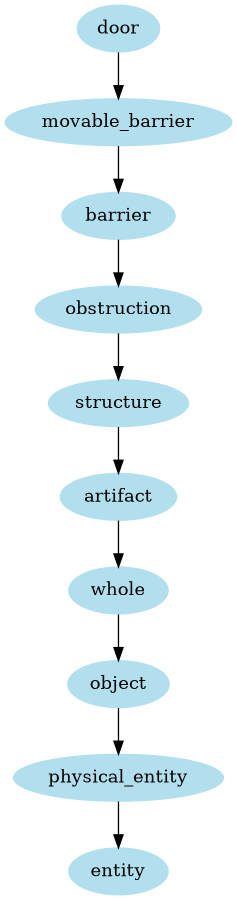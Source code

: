 digraph unix {
	node [color=lightblue2 style=filled]
	size="6,6"
	door -> movable_barrier
	movable_barrier -> barrier
	barrier -> obstruction
	obstruction -> structure
	structure -> artifact
	artifact -> whole
	whole -> object
	object -> physical_entity
	physical_entity -> entity
}
